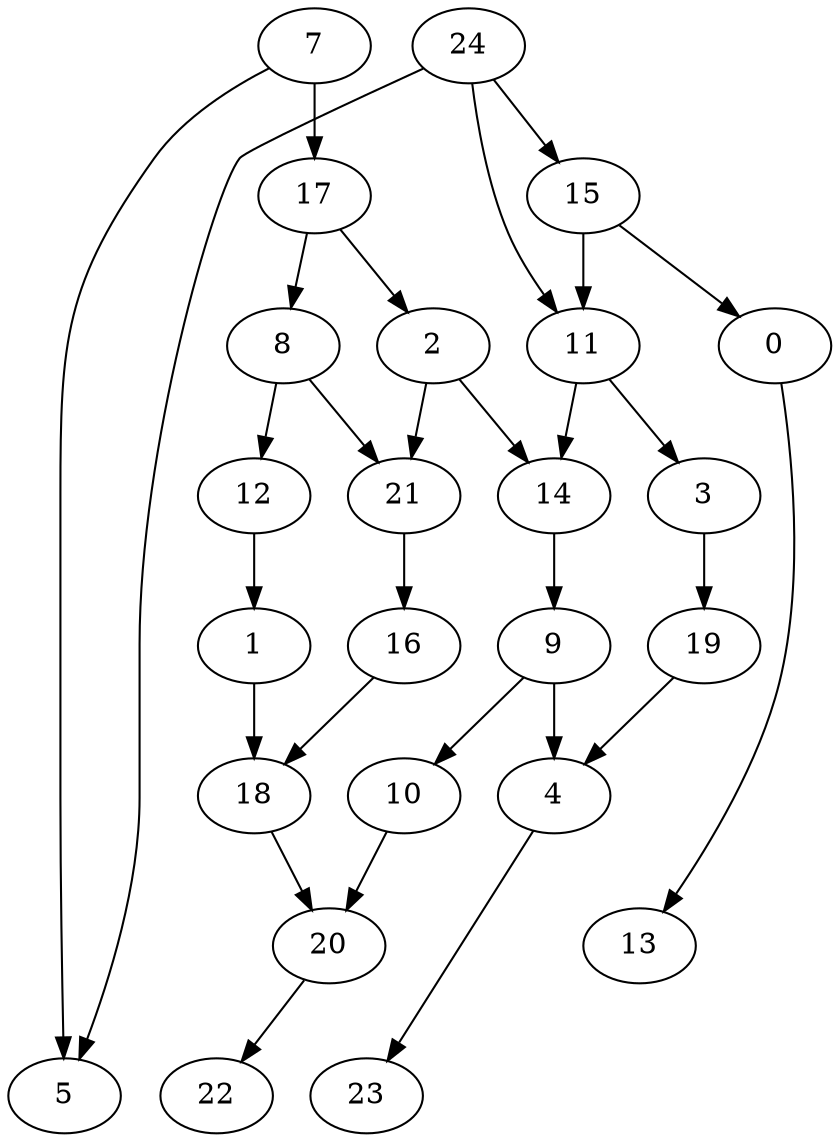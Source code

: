 digraph G {
    0;
    13;
    1;
    18;
    20;
    22;
    2;
    14;
    21;
    9;
    16;
    4;
    10;
    23;
    3;
    19;
    7;
    5;
    17;
    8;
    12;
    24;
    15;
    11;
    0 -> 13 [weight=0];
    1 -> 18 [weight=0];
    18 -> 20 [weight=0];
    20 -> 22 [weight=0];
    2 -> 14 [weight=0];
    2 -> 21 [weight=0];
    14 -> 9 [weight=1];
    21 -> 16 [weight=1];
    9 -> 4 [weight=1];
    9 -> 10 [weight=0];
    16 -> 18 [weight=0];
    4 -> 23 [weight=0];
    10 -> 20 [weight=0];
    3 -> 19 [weight=0];
    19 -> 4 [weight=0];
    7 -> 5 [weight=0];
    7 -> 17 [weight=1];
    17 -> 2 [weight=1];
    17 -> 8 [weight=1];
    8 -> 21 [weight=0];
    8 -> 12 [weight=0];
    12 -> 1 [weight=1];
    24 -> 5 [weight=0];
    24 -> 15 [weight=0];
    24 -> 11 [weight=3];
    15 -> 0 [weight=0];
    15 -> 11 [weight=4];
    11 -> 14 [weight=0];
    11 -> 3 [weight=0];
}
